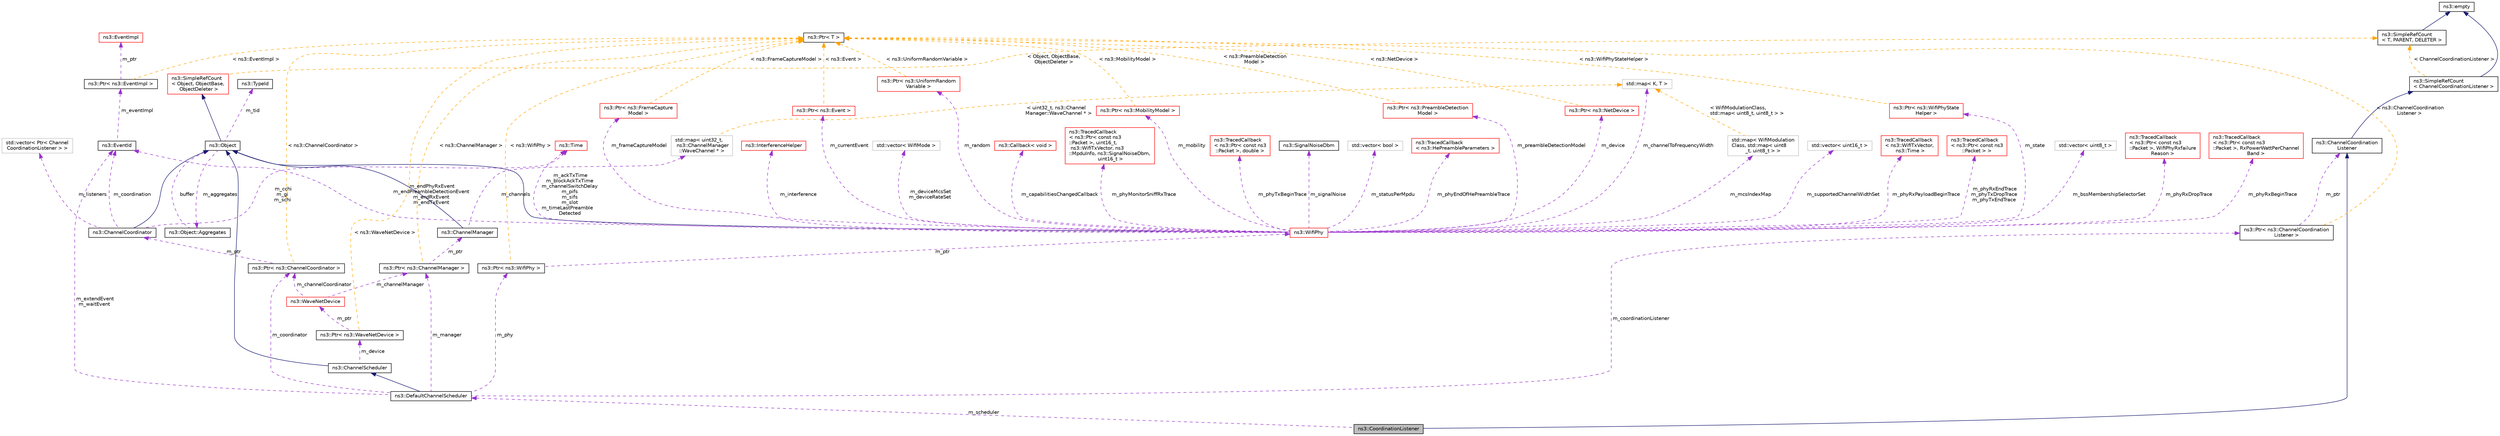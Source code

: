 digraph "ns3::CoordinationListener"
{
 // LATEX_PDF_SIZE
  edge [fontname="Helvetica",fontsize="10",labelfontname="Helvetica",labelfontsize="10"];
  node [fontname="Helvetica",fontsize="10",shape=record];
  Node1 [label="ns3::CoordinationListener",height=0.2,width=0.4,color="black", fillcolor="grey75", style="filled", fontcolor="black",tooltip="CoordinationListener class."];
  Node2 -> Node1 [dir="back",color="midnightblue",fontsize="10",style="solid",fontname="Helvetica"];
  Node2 [label="ns3::ChannelCoordination\lListener",height=0.2,width=0.4,color="black", fillcolor="white", style="filled",URL="$classns3_1_1_channel_coordination_listener.html",tooltip="receive notifications about channel coordination events."];
  Node3 -> Node2 [dir="back",color="midnightblue",fontsize="10",style="solid",fontname="Helvetica"];
  Node3 [label="ns3::SimpleRefCount\l\< ChannelCoordinationListener \>",height=0.2,width=0.4,color="black", fillcolor="white", style="filled",URL="$classns3_1_1_simple_ref_count.html",tooltip=" "];
  Node4 -> Node3 [dir="back",color="midnightblue",fontsize="10",style="solid",fontname="Helvetica"];
  Node4 [label="ns3::empty",height=0.2,width=0.4,color="black", fillcolor="white", style="filled",URL="$classns3_1_1empty.html",tooltip="make Callback use a separate empty type"];
  Node5 -> Node3 [dir="back",color="orange",fontsize="10",style="dashed",label=" \< ChannelCoordinationListener \>" ,fontname="Helvetica"];
  Node5 [label="ns3::SimpleRefCount\l\< T, PARENT, DELETER \>",height=0.2,width=0.4,color="black", fillcolor="white", style="filled",URL="$classns3_1_1_simple_ref_count.html",tooltip="A template-based reference counting class."];
  Node4 -> Node5 [dir="back",color="midnightblue",fontsize="10",style="solid",fontname="Helvetica"];
  Node6 -> Node1 [dir="back",color="darkorchid3",fontsize="10",style="dashed",label=" m_scheduler" ,fontname="Helvetica"];
  Node6 [label="ns3::DefaultChannelScheduler",height=0.2,width=0.4,color="black", fillcolor="white", style="filled",URL="$classns3_1_1_default_channel_scheduler.html",tooltip="This class uses a simple mechanism to assign channel access with following features: (1) only in the ..."];
  Node7 -> Node6 [dir="back",color="midnightblue",fontsize="10",style="solid",fontname="Helvetica"];
  Node7 [label="ns3::ChannelScheduler",height=0.2,width=0.4,color="black", fillcolor="white", style="filled",URL="$classns3_1_1_channel_scheduler.html",tooltip="This class will assign channel access for requests from higher layers."];
  Node8 -> Node7 [dir="back",color="midnightblue",fontsize="10",style="solid",fontname="Helvetica"];
  Node8 [label="ns3::Object",height=0.2,width=0.4,color="black", fillcolor="white", style="filled",URL="$classns3_1_1_object.html",tooltip="A base class which provides memory management and object aggregation."];
  Node9 -> Node8 [dir="back",color="midnightblue",fontsize="10",style="solid",fontname="Helvetica"];
  Node9 [label="ns3::SimpleRefCount\l\< Object, ObjectBase,\l ObjectDeleter \>",height=0.2,width=0.4,color="red", fillcolor="white", style="filled",URL="$classns3_1_1_simple_ref_count.html",tooltip=" "];
  Node5 -> Node9 [dir="back",color="orange",fontsize="10",style="dashed",label=" \< Object, ObjectBase,\l ObjectDeleter \>" ,fontname="Helvetica"];
  Node11 -> Node8 [dir="back",color="darkorchid3",fontsize="10",style="dashed",label=" m_tid" ,fontname="Helvetica"];
  Node11 [label="ns3::TypeId",height=0.2,width=0.4,color="black", fillcolor="white", style="filled",URL="$classns3_1_1_type_id.html",tooltip="a unique identifier for an interface."];
  Node12 -> Node8 [dir="back",color="darkorchid3",fontsize="10",style="dashed",label=" m_aggregates" ,fontname="Helvetica"];
  Node12 [label="ns3::Object::Aggregates",height=0.2,width=0.4,color="black", fillcolor="white", style="filled",URL="$structns3_1_1_object_1_1_aggregates.html",tooltip="The list of Objects aggregated to this one."];
  Node8 -> Node12 [dir="back",color="darkorchid3",fontsize="10",style="dashed",label=" buffer" ,fontname="Helvetica"];
  Node13 -> Node7 [dir="back",color="darkorchid3",fontsize="10",style="dashed",label=" m_device" ,fontname="Helvetica"];
  Node13 [label="ns3::Ptr\< ns3::WaveNetDevice \>",height=0.2,width=0.4,color="black", fillcolor="white", style="filled",URL="$classns3_1_1_ptr.html",tooltip=" "];
  Node14 -> Node13 [dir="back",color="darkorchid3",fontsize="10",style="dashed",label=" m_ptr" ,fontname="Helvetica"];
  Node14 [label="ns3::WaveNetDevice",height=0.2,width=0.4,color="red", fillcolor="white", style="filled",URL="$classns3_1_1_wave_net_device.html",tooltip="This class holds together multiple, ns3::WifiPhy, and ns3::OcbWifiMac (including ns3::WifiRemoteStati..."];
  Node274 -> Node14 [dir="back",color="darkorchid3",fontsize="10",style="dashed",label=" m_channelCoordinator" ,fontname="Helvetica"];
  Node274 [label="ns3::Ptr\< ns3::ChannelCoordinator \>",height=0.2,width=0.4,color="black", fillcolor="white", style="filled",URL="$classns3_1_1_ptr.html",tooltip=" "];
  Node275 -> Node274 [dir="back",color="darkorchid3",fontsize="10",style="dashed",label=" m_ptr" ,fontname="Helvetica"];
  Node275 [label="ns3::ChannelCoordinator",height=0.2,width=0.4,color="black", fillcolor="white", style="filled",URL="$classns3_1_1_channel_coordinator.html",tooltip="ChannelCoordinator deals with channel coordination in data plane (see 1609.4 chapter 5...."];
  Node8 -> Node275 [dir="back",color="midnightblue",fontsize="10",style="solid",fontname="Helvetica"];
  Node80 -> Node275 [dir="back",color="darkorchid3",fontsize="10",style="dashed",label=" m_coordination" ,fontname="Helvetica"];
  Node80 [label="ns3::EventId",height=0.2,width=0.4,color="black", fillcolor="white", style="filled",URL="$classns3_1_1_event_id.html",tooltip="An identifier for simulation events."];
  Node81 -> Node80 [dir="back",color="darkorchid3",fontsize="10",style="dashed",label=" m_eventImpl" ,fontname="Helvetica"];
  Node81 [label="ns3::Ptr\< ns3::EventImpl \>",height=0.2,width=0.4,color="black", fillcolor="white", style="filled",URL="$classns3_1_1_ptr.html",tooltip=" "];
  Node82 -> Node81 [dir="back",color="darkorchid3",fontsize="10",style="dashed",label=" m_ptr" ,fontname="Helvetica"];
  Node82 [label="ns3::EventImpl",height=0.2,width=0.4,color="red", fillcolor="white", style="filled",URL="$classns3_1_1_event_impl.html",tooltip="A simulation event."];
  Node27 -> Node81 [dir="back",color="orange",fontsize="10",style="dashed",label=" \< ns3::EventImpl \>" ,fontname="Helvetica"];
  Node27 [label="ns3::Ptr\< T \>",height=0.2,width=0.4,color="black", fillcolor="white", style="filled",URL="$classns3_1_1_ptr.html",tooltip="Smart pointer class similar to boost::intrusive_ptr."];
  Node55 -> Node275 [dir="back",color="darkorchid3",fontsize="10",style="dashed",label=" m_cchi\nm_gi\nm_schi" ,fontname="Helvetica"];
  Node55 [label="ns3::Time",height=0.2,width=0.4,color="red", fillcolor="white", style="filled",URL="$classns3_1_1_time.html",tooltip="Simulation virtual time values and global simulation resolution."];
  Node276 -> Node275 [dir="back",color="darkorchid3",fontsize="10",style="dashed",label=" m_listeners" ,fontname="Helvetica"];
  Node276 [label="std::vector\< Ptr\< Channel\lCoordinationListener \> \>",height=0.2,width=0.4,color="grey75", fillcolor="white", style="filled",tooltip=" "];
  Node27 -> Node274 [dir="back",color="orange",fontsize="10",style="dashed",label=" \< ns3::ChannelCoordinator \>" ,fontname="Helvetica"];
  Node278 -> Node14 [dir="back",color="darkorchid3",fontsize="10",style="dashed",label=" m_channelManager" ,fontname="Helvetica"];
  Node278 [label="ns3::Ptr\< ns3::ChannelManager \>",height=0.2,width=0.4,color="black", fillcolor="white", style="filled",URL="$classns3_1_1_ptr.html",tooltip=" "];
  Node279 -> Node278 [dir="back",color="darkorchid3",fontsize="10",style="dashed",label=" m_ptr" ,fontname="Helvetica"];
  Node279 [label="ns3::ChannelManager",height=0.2,width=0.4,color="black", fillcolor="white", style="filled",URL="$classns3_1_1_channel_manager.html",tooltip="manage 7 WaveChannels and the tx information such as data rate and txPowerLevel."];
  Node8 -> Node279 [dir="back",color="midnightblue",fontsize="10",style="solid",fontname="Helvetica"];
  Node280 -> Node279 [dir="back",color="darkorchid3",fontsize="10",style="dashed",label=" m_channels" ,fontname="Helvetica"];
  Node280 [label="std::map\< uint32_t,\l ns3::ChannelManager\l::WaveChannel * \>",height=0.2,width=0.4,color="grey75", fillcolor="white", style="filled",tooltip=" "];
  Node69 -> Node280 [dir="back",color="orange",fontsize="10",style="dashed",label=" \< uint32_t, ns3::Channel\lManager::WaveChannel * \>" ,fontname="Helvetica"];
  Node69 [label="std::map\< K, T \>",height=0.2,width=0.4,color="grey75", fillcolor="white", style="filled",tooltip=" "];
  Node27 -> Node278 [dir="back",color="orange",fontsize="10",style="dashed",label=" \< ns3::ChannelManager \>" ,fontname="Helvetica"];
  Node27 -> Node13 [dir="back",color="orange",fontsize="10",style="dashed",label=" \< ns3::WaveNetDevice \>" ,fontname="Helvetica"];
  Node80 -> Node6 [dir="back",color="darkorchid3",fontsize="10",style="dashed",label=" m_extendEvent\nm_waitEvent" ,fontname="Helvetica"];
  Node274 -> Node6 [dir="back",color="darkorchid3",fontsize="10",style="dashed",label=" m_coordinator" ,fontname="Helvetica"];
  Node278 -> Node6 [dir="back",color="darkorchid3",fontsize="10",style="dashed",label=" m_manager" ,fontname="Helvetica"];
  Node291 -> Node6 [dir="back",color="darkorchid3",fontsize="10",style="dashed",label=" m_coordinationListener" ,fontname="Helvetica"];
  Node291 [label="ns3::Ptr\< ns3::ChannelCoordination\lListener \>",height=0.2,width=0.4,color="black", fillcolor="white", style="filled",URL="$classns3_1_1_ptr.html",tooltip=" "];
  Node2 -> Node291 [dir="back",color="darkorchid3",fontsize="10",style="dashed",label=" m_ptr" ,fontname="Helvetica"];
  Node27 -> Node291 [dir="back",color="orange",fontsize="10",style="dashed",label=" \< ns3::ChannelCoordination\lListener \>" ,fontname="Helvetica"];
  Node62 -> Node6 [dir="back",color="darkorchid3",fontsize="10",style="dashed",label=" m_phy" ,fontname="Helvetica"];
  Node62 [label="ns3::Ptr\< ns3::WifiPhy \>",height=0.2,width=0.4,color="black", fillcolor="white", style="filled",URL="$classns3_1_1_ptr.html",tooltip=" "];
  Node63 -> Node62 [dir="back",color="darkorchid3",fontsize="10",style="dashed",label=" m_ptr" ,fontname="Helvetica"];
  Node63 [label="ns3::WifiPhy",height=0.2,width=0.4,color="red", fillcolor="white", style="filled",URL="$classns3_1_1_wifi_phy.html",tooltip="802.11 PHY layer model"];
  Node8 -> Node63 [dir="back",color="midnightblue",fontsize="10",style="solid",fontname="Helvetica"];
  Node64 -> Node63 [dir="back",color="darkorchid3",fontsize="10",style="dashed",label=" m_mobility" ,fontname="Helvetica"];
  Node64 [label="ns3::Ptr\< ns3::MobilityModel \>",height=0.2,width=0.4,color="red", fillcolor="white", style="filled",URL="$classns3_1_1_ptr.html",tooltip=" "];
  Node27 -> Node64 [dir="back",color="orange",fontsize="10",style="dashed",label=" \< ns3::MobilityModel \>" ,fontname="Helvetica"];
  Node67 -> Node63 [dir="back",color="darkorchid3",fontsize="10",style="dashed",label=" m_supportedChannelWidthSet" ,fontname="Helvetica"];
  Node67 [label="std::vector\< uint16_t \>",height=0.2,width=0.4,color="grey75", fillcolor="white", style="filled",tooltip=" "];
  Node68 -> Node63 [dir="back",color="darkorchid3",fontsize="10",style="dashed",label=" m_phyRxPayloadBeginTrace" ,fontname="Helvetica"];
  Node68 [label="ns3::TracedCallback\l\< ns3::WifiTxVector,\l ns3::Time \>",height=0.2,width=0.4,color="red", fillcolor="white", style="filled",URL="$classns3_1_1_traced_callback.html",tooltip=" "];
  Node19 -> Node63 [dir="back",color="darkorchid3",fontsize="10",style="dashed",label=" m_phyRxEndTrace\nm_phyTxDropTrace\nm_phyTxEndTrace" ,fontname="Helvetica"];
  Node19 [label="ns3::TracedCallback\l\< ns3::Ptr\< const ns3\l::Packet \> \>",height=0.2,width=0.4,color="red", fillcolor="white", style="filled",URL="$classns3_1_1_traced_callback.html",tooltip=" "];
  Node69 -> Node63 [dir="back",color="darkorchid3",fontsize="10",style="dashed",label=" m_channelToFrequencyWidth" ,fontname="Helvetica"];
  Node70 -> Node63 [dir="back",color="darkorchid3",fontsize="10",style="dashed",label=" m_mcsIndexMap" ,fontname="Helvetica"];
  Node70 [label="std::map\< WifiModulation\lClass, std::map\< uint8\l_t, uint8_t \> \>",height=0.2,width=0.4,color="grey75", fillcolor="white", style="filled",tooltip=" "];
  Node69 -> Node70 [dir="back",color="orange",fontsize="10",style="dashed",label=" \< WifiModulationClass,\l std::map\< uint8_t, uint8_t \> \>" ,fontname="Helvetica"];
  Node46 -> Node63 [dir="back",color="darkorchid3",fontsize="10",style="dashed",label=" m_bssMembershipSelectorSet" ,fontname="Helvetica"];
  Node46 [label="std::vector\< uint8_t \>",height=0.2,width=0.4,color="grey75", fillcolor="white", style="filled",tooltip=" "];
  Node72 -> Node63 [dir="back",color="darkorchid3",fontsize="10",style="dashed",label=" m_phyRxDropTrace" ,fontname="Helvetica"];
  Node72 [label="ns3::TracedCallback\l\< ns3::Ptr\< const ns3\l::Packet \>, WifiPhyRxfailure\lReason \>",height=0.2,width=0.4,color="red", fillcolor="white", style="filled",URL="$classns3_1_1_traced_callback.html",tooltip=" "];
  Node73 -> Node63 [dir="back",color="darkorchid3",fontsize="10",style="dashed",label=" m_phyRxBeginTrace" ,fontname="Helvetica"];
  Node73 [label="ns3::TracedCallback\l\< ns3::Ptr\< const ns3\l::Packet \>, RxPowerWattPerChannel\lBand \>",height=0.2,width=0.4,color="red", fillcolor="white", style="filled",URL="$classns3_1_1_traced_callback.html",tooltip=" "];
  Node74 -> Node63 [dir="back",color="darkorchid3",fontsize="10",style="dashed",label=" m_interference" ,fontname="Helvetica"];
  Node74 [label="ns3::InterferenceHelper",height=0.2,width=0.4,color="red", fillcolor="white", style="filled",URL="$classns3_1_1_interference_helper.html",tooltip="handles interference calculations"];
  Node80 -> Node63 [dir="back",color="darkorchid3",fontsize="10",style="dashed",label=" m_endPhyRxEvent\nm_endPreambleDetectionEvent\nm_endRxEvent\nm_endTxEvent" ,fontname="Helvetica"];
  Node84 -> Node63 [dir="back",color="darkorchid3",fontsize="10",style="dashed",label=" m_preambleDetectionModel" ,fontname="Helvetica"];
  Node84 [label="ns3::Ptr\< ns3::PreambleDetection\lModel \>",height=0.2,width=0.4,color="red", fillcolor="white", style="filled",URL="$classns3_1_1_ptr.html",tooltip=" "];
  Node27 -> Node84 [dir="back",color="orange",fontsize="10",style="dashed",label=" \< ns3::PreambleDetection\lModel \>" ,fontname="Helvetica"];
  Node31 -> Node63 [dir="back",color="darkorchid3",fontsize="10",style="dashed",label=" m_device" ,fontname="Helvetica"];
  Node31 [label="ns3::Ptr\< ns3::NetDevice \>",height=0.2,width=0.4,color="red", fillcolor="white", style="filled",URL="$classns3_1_1_ptr.html",tooltip=" "];
  Node27 -> Node31 [dir="back",color="orange",fontsize="10",style="dashed",label=" \< ns3::NetDevice \>" ,fontname="Helvetica"];
  Node48 -> Node63 [dir="back",color="darkorchid3",fontsize="10",style="dashed",label=" m_deviceMcsSet\nm_deviceRateSet" ,fontname="Helvetica"];
  Node48 [label="std::vector\< WifiMode \>",height=0.2,width=0.4,color="grey75", fillcolor="white", style="filled",tooltip=" "];
  Node55 -> Node63 [dir="back",color="darkorchid3",fontsize="10",style="dashed",label=" m_ackTxTime\nm_blockAckTxTime\nm_channelSwitchDelay\nm_pifs\nm_sifs\nm_slot\nm_timeLastPreamble\lDetected" ,fontname="Helvetica"];
  Node86 -> Node63 [dir="back",color="darkorchid3",fontsize="10",style="dashed",label=" m_state" ,fontname="Helvetica"];
  Node86 [label="ns3::Ptr\< ns3::WifiPhyState\lHelper \>",height=0.2,width=0.4,color="red", fillcolor="white", style="filled",URL="$classns3_1_1_ptr.html",tooltip=" "];
  Node27 -> Node86 [dir="back",color="orange",fontsize="10",style="dashed",label=" \< ns3::WifiPhyStateHelper \>" ,fontname="Helvetica"];
  Node96 -> Node63 [dir="back",color="darkorchid3",fontsize="10",style="dashed",label=" m_capabilitiesChangedCallback" ,fontname="Helvetica"];
  Node96 [label="ns3::Callback\< void \>",height=0.2,width=0.4,color="red", fillcolor="white", style="filled",URL="$classns3_1_1_callback.html",tooltip=" "];
  Node97 -> Node63 [dir="back",color="darkorchid3",fontsize="10",style="dashed",label=" m_frameCaptureModel" ,fontname="Helvetica"];
  Node97 [label="ns3::Ptr\< ns3::FrameCapture\lModel \>",height=0.2,width=0.4,color="red", fillcolor="white", style="filled",URL="$classns3_1_1_ptr.html",tooltip=" "];
  Node27 -> Node97 [dir="back",color="orange",fontsize="10",style="dashed",label=" \< ns3::FrameCaptureModel \>" ,fontname="Helvetica"];
  Node99 -> Node63 [dir="back",color="darkorchid3",fontsize="10",style="dashed",label=" m_phyMonitorSniffRxTrace" ,fontname="Helvetica"];
  Node99 [label="ns3::TracedCallback\l\< ns3::Ptr\< const ns3\l::Packet \>, uint16_t,\l ns3::WifiTxVector, ns3\l::MpduInfo, ns3::SignalNoiseDbm,\l uint16_t \>",height=0.2,width=0.4,color="red", fillcolor="white", style="filled",URL="$classns3_1_1_traced_callback.html",tooltip=" "];
  Node100 -> Node63 [dir="back",color="darkorchid3",fontsize="10",style="dashed",label=" m_currentEvent" ,fontname="Helvetica"];
  Node100 [label="ns3::Ptr\< ns3::Event \>",height=0.2,width=0.4,color="red", fillcolor="white", style="filled",URL="$classns3_1_1_ptr.html",tooltip=" "];
  Node27 -> Node100 [dir="back",color="orange",fontsize="10",style="dashed",label=" \< ns3::Event \>" ,fontname="Helvetica"];
  Node94 -> Node63 [dir="back",color="darkorchid3",fontsize="10",style="dashed",label=" m_phyTxBeginTrace" ,fontname="Helvetica"];
  Node94 [label="ns3::TracedCallback\l\< ns3::Ptr\< const ns3\l::Packet \>, double \>",height=0.2,width=0.4,color="red", fillcolor="white", style="filled",URL="$classns3_1_1_traced_callback.html",tooltip=" "];
  Node145 -> Node63 [dir="back",color="darkorchid3",fontsize="10",style="dashed",label=" m_random" ,fontname="Helvetica"];
  Node145 [label="ns3::Ptr\< ns3::UniformRandom\lVariable \>",height=0.2,width=0.4,color="red", fillcolor="white", style="filled",URL="$classns3_1_1_ptr.html",tooltip=" "];
  Node27 -> Node145 [dir="back",color="orange",fontsize="10",style="dashed",label=" \< ns3::UniformRandomVariable \>" ,fontname="Helvetica"];
  Node149 -> Node63 [dir="back",color="darkorchid3",fontsize="10",style="dashed",label=" m_signalNoise" ,fontname="Helvetica"];
  Node149 [label="ns3::SignalNoiseDbm",height=0.2,width=0.4,color="black", fillcolor="white", style="filled",URL="$structns3_1_1_signal_noise_dbm.html",tooltip="SignalNoiseDbm structure."];
  Node150 -> Node63 [dir="back",color="darkorchid3",fontsize="10",style="dashed",label=" m_statusPerMpdu" ,fontname="Helvetica"];
  Node150 [label="std::vector\< bool \>",height=0.2,width=0.4,color="grey75", fillcolor="white", style="filled",tooltip=" "];
  Node151 -> Node63 [dir="back",color="darkorchid3",fontsize="10",style="dashed",label=" m_phyEndOfHePreambleTrace" ,fontname="Helvetica"];
  Node151 [label="ns3::TracedCallback\l\< ns3::HePreambleParameters \>",height=0.2,width=0.4,color="red", fillcolor="white", style="filled",URL="$classns3_1_1_traced_callback.html",tooltip=" "];
  Node27 -> Node62 [dir="back",color="orange",fontsize="10",style="dashed",label=" \< ns3::WifiPhy \>" ,fontname="Helvetica"];
}
